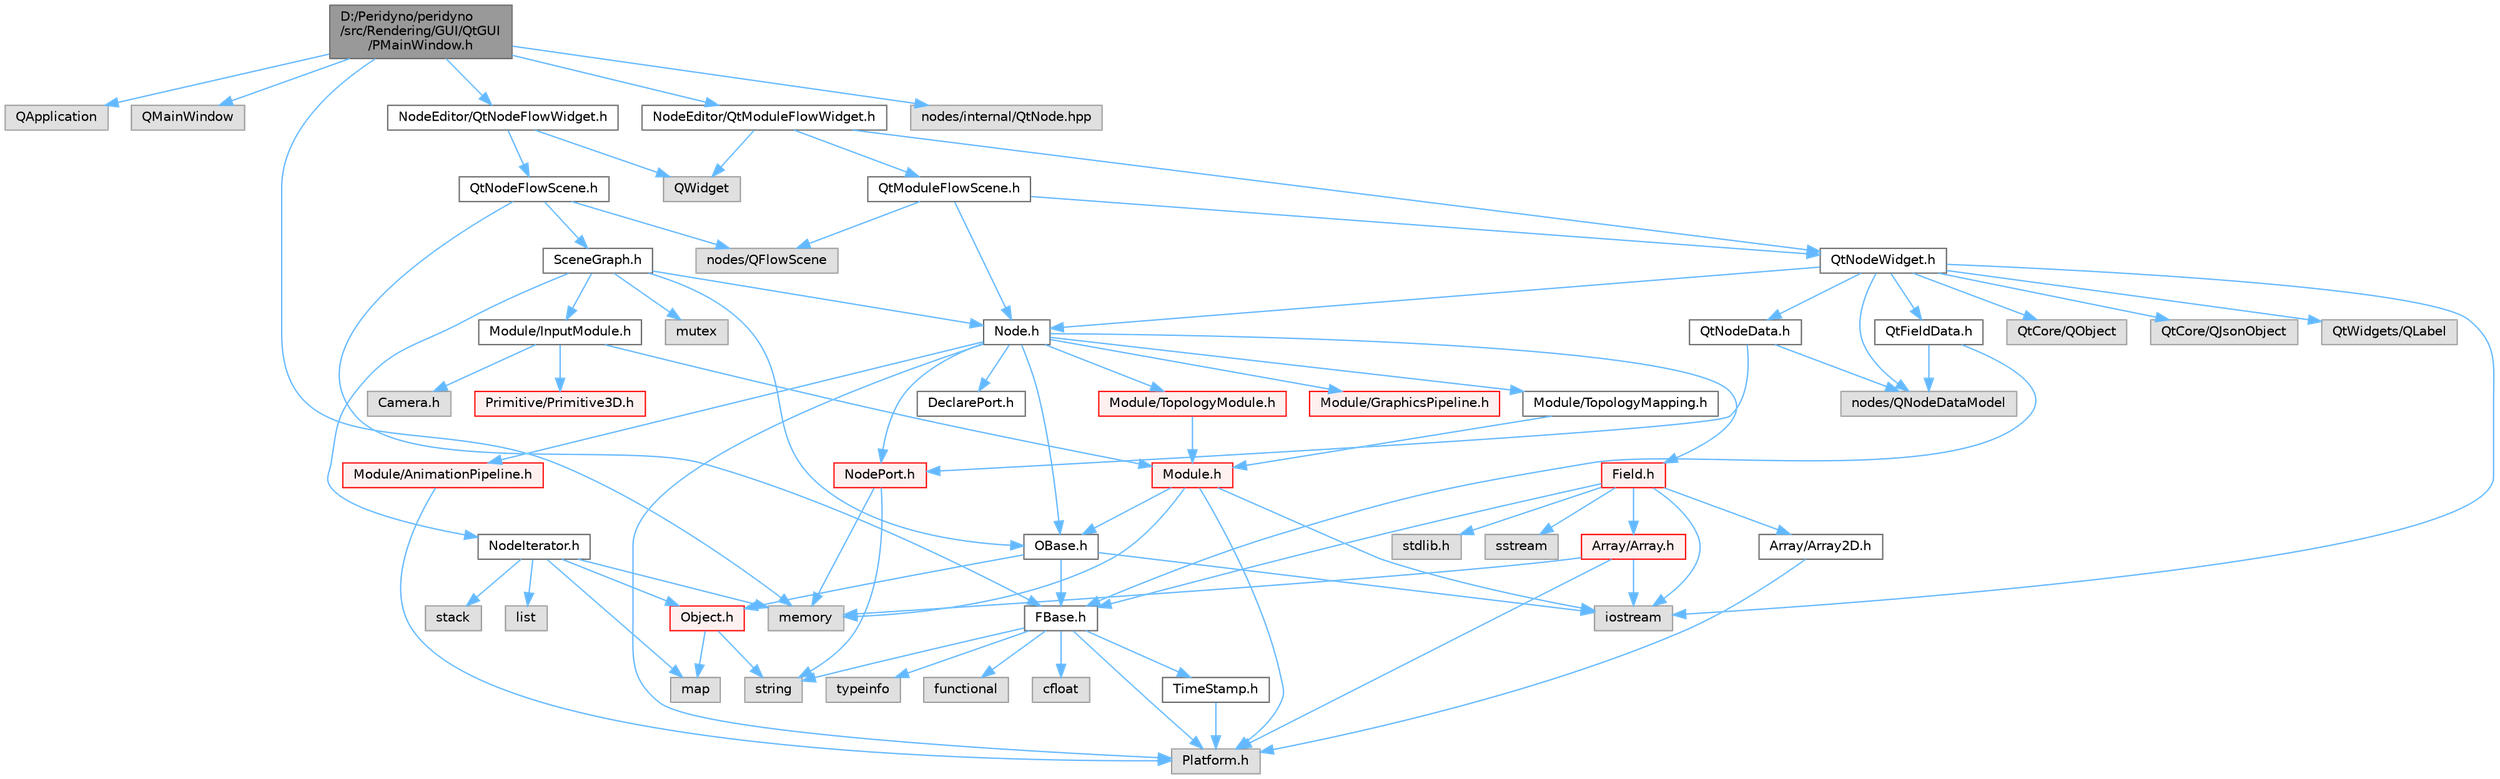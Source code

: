 digraph "D:/Peridyno/peridyno/src/Rendering/GUI/QtGUI/PMainWindow.h"
{
 // LATEX_PDF_SIZE
  bgcolor="transparent";
  edge [fontname=Helvetica,fontsize=10,labelfontname=Helvetica,labelfontsize=10];
  node [fontname=Helvetica,fontsize=10,shape=box,height=0.2,width=0.4];
  Node1 [id="Node000001",label="D:/Peridyno/peridyno\l/src/Rendering/GUI/QtGUI\l/PMainWindow.h",height=0.2,width=0.4,color="gray40", fillcolor="grey60", style="filled", fontcolor="black",tooltip=" "];
  Node1 -> Node2 [id="edge1_Node000001_Node000002",color="steelblue1",style="solid",tooltip=" "];
  Node2 [id="Node000002",label="QApplication",height=0.2,width=0.4,color="grey60", fillcolor="#E0E0E0", style="filled",tooltip=" "];
  Node1 -> Node3 [id="edge2_Node000001_Node000003",color="steelblue1",style="solid",tooltip=" "];
  Node3 [id="Node000003",label="QMainWindow",height=0.2,width=0.4,color="grey60", fillcolor="#E0E0E0", style="filled",tooltip=" "];
  Node1 -> Node4 [id="edge3_Node000001_Node000004",color="steelblue1",style="solid",tooltip=" "];
  Node4 [id="Node000004",label="memory",height=0.2,width=0.4,color="grey60", fillcolor="#E0E0E0", style="filled",tooltip=" "];
  Node1 -> Node5 [id="edge4_Node000001_Node000005",color="steelblue1",style="solid",tooltip=" "];
  Node5 [id="Node000005",label="NodeEditor/QtNodeFlowWidget.h",height=0.2,width=0.4,color="grey40", fillcolor="white", style="filled",URL="$_qt_node_flow_widget_8h.html",tooltip=" "];
  Node5 -> Node6 [id="edge5_Node000005_Node000006",color="steelblue1",style="solid",tooltip=" "];
  Node6 [id="Node000006",label="QWidget",height=0.2,width=0.4,color="grey60", fillcolor="#E0E0E0", style="filled",tooltip=" "];
  Node5 -> Node7 [id="edge6_Node000005_Node000007",color="steelblue1",style="solid",tooltip=" "];
  Node7 [id="Node000007",label="QtNodeFlowScene.h",height=0.2,width=0.4,color="grey40", fillcolor="white", style="filled",URL="$_qt_node_flow_scene_8h.html",tooltip=" "];
  Node7 -> Node8 [id="edge7_Node000007_Node000008",color="steelblue1",style="solid",tooltip=" "];
  Node8 [id="Node000008",label="nodes/QFlowScene",height=0.2,width=0.4,color="grey60", fillcolor="#E0E0E0", style="filled",tooltip=" "];
  Node7 -> Node9 [id="edge8_Node000007_Node000009",color="steelblue1",style="solid",tooltip=" "];
  Node9 [id="Node000009",label="SceneGraph.h",height=0.2,width=0.4,color="grey40", fillcolor="white", style="filled",URL="$_scene_graph_8h.html",tooltip=" "];
  Node9 -> Node10 [id="edge9_Node000009_Node000010",color="steelblue1",style="solid",tooltip=" "];
  Node10 [id="Node000010",label="OBase.h",height=0.2,width=0.4,color="grey40", fillcolor="white", style="filled",URL="$_o_base_8h.html",tooltip=" "];
  Node10 -> Node11 [id="edge10_Node000010_Node000011",color="steelblue1",style="solid",tooltip=" "];
  Node11 [id="Node000011",label="iostream",height=0.2,width=0.4,color="grey60", fillcolor="#E0E0E0", style="filled",tooltip=" "];
  Node10 -> Node12 [id="edge11_Node000010_Node000012",color="steelblue1",style="solid",tooltip=" "];
  Node12 [id="Node000012",label="FBase.h",height=0.2,width=0.4,color="grey40", fillcolor="white", style="filled",URL="$_f_base_8h.html",tooltip=" "];
  Node12 -> Node13 [id="edge12_Node000012_Node000013",color="steelblue1",style="solid",tooltip=" "];
  Node13 [id="Node000013",label="Platform.h",height=0.2,width=0.4,color="grey60", fillcolor="#E0E0E0", style="filled",tooltip=" "];
  Node12 -> Node14 [id="edge13_Node000012_Node000014",color="steelblue1",style="solid",tooltip=" "];
  Node14 [id="Node000014",label="TimeStamp.h",height=0.2,width=0.4,color="grey40", fillcolor="white", style="filled",URL="$_time_stamp_8h.html",tooltip=" "];
  Node14 -> Node13 [id="edge14_Node000014_Node000013",color="steelblue1",style="solid",tooltip=" "];
  Node12 -> Node15 [id="edge15_Node000012_Node000015",color="steelblue1",style="solid",tooltip=" "];
  Node15 [id="Node000015",label="typeinfo",height=0.2,width=0.4,color="grey60", fillcolor="#E0E0E0", style="filled",tooltip=" "];
  Node12 -> Node16 [id="edge16_Node000012_Node000016",color="steelblue1",style="solid",tooltip=" "];
  Node16 [id="Node000016",label="string",height=0.2,width=0.4,color="grey60", fillcolor="#E0E0E0", style="filled",tooltip=" "];
  Node12 -> Node17 [id="edge17_Node000012_Node000017",color="steelblue1",style="solid",tooltip=" "];
  Node17 [id="Node000017",label="functional",height=0.2,width=0.4,color="grey60", fillcolor="#E0E0E0", style="filled",tooltip=" "];
  Node12 -> Node18 [id="edge18_Node000012_Node000018",color="steelblue1",style="solid",tooltip=" "];
  Node18 [id="Node000018",label="cfloat",height=0.2,width=0.4,color="grey60", fillcolor="#E0E0E0", style="filled",tooltip=" "];
  Node10 -> Node19 [id="edge19_Node000010_Node000019",color="steelblue1",style="solid",tooltip=" "];
  Node19 [id="Node000019",label="Object.h",height=0.2,width=0.4,color="red", fillcolor="#FFF0F0", style="filled",URL="$_object_8h.html",tooltip=" "];
  Node19 -> Node16 [id="edge20_Node000019_Node000016",color="steelblue1",style="solid",tooltip=" "];
  Node19 -> Node21 [id="edge21_Node000019_Node000021",color="steelblue1",style="solid",tooltip=" "];
  Node21 [id="Node000021",label="map",height=0.2,width=0.4,color="grey60", fillcolor="#E0E0E0", style="filled",tooltip=" "];
  Node9 -> Node22 [id="edge22_Node000009_Node000022",color="steelblue1",style="solid",tooltip=" "];
  Node22 [id="Node000022",label="Node.h",height=0.2,width=0.4,color="grey40", fillcolor="white", style="filled",URL="$_node_8h.html",tooltip=" "];
  Node22 -> Node10 [id="edge23_Node000022_Node000010",color="steelblue1",style="solid",tooltip=" "];
  Node22 -> Node23 [id="edge24_Node000022_Node000023",color="steelblue1",style="solid",tooltip=" "];
  Node23 [id="Node000023",label="Field.h",height=0.2,width=0.4,color="red", fillcolor="#FFF0F0", style="filled",URL="$_field_8h.html",tooltip=" "];
  Node23 -> Node11 [id="edge25_Node000023_Node000011",color="steelblue1",style="solid",tooltip=" "];
  Node23 -> Node24 [id="edge26_Node000023_Node000024",color="steelblue1",style="solid",tooltip=" "];
  Node24 [id="Node000024",label="stdlib.h",height=0.2,width=0.4,color="grey60", fillcolor="#E0E0E0", style="filled",tooltip=" "];
  Node23 -> Node25 [id="edge27_Node000023_Node000025",color="steelblue1",style="solid",tooltip=" "];
  Node25 [id="Node000025",label="sstream",height=0.2,width=0.4,color="grey60", fillcolor="#E0E0E0", style="filled",tooltip=" "];
  Node23 -> Node12 [id="edge28_Node000023_Node000012",color="steelblue1",style="solid",tooltip=" "];
  Node23 -> Node26 [id="edge29_Node000023_Node000026",color="steelblue1",style="solid",tooltip=" "];
  Node26 [id="Node000026",label="Array/Array.h",height=0.2,width=0.4,color="red", fillcolor="#FFF0F0", style="filled",URL="$_array_8h.html",tooltip=" "];
  Node26 -> Node13 [id="edge30_Node000026_Node000013",color="steelblue1",style="solid",tooltip=" "];
  Node26 -> Node11 [id="edge31_Node000026_Node000011",color="steelblue1",style="solid",tooltip=" "];
  Node26 -> Node4 [id="edge32_Node000026_Node000004",color="steelblue1",style="solid",tooltip=" "];
  Node23 -> Node31 [id="edge33_Node000023_Node000031",color="steelblue1",style="solid",tooltip=" "];
  Node31 [id="Node000031",label="Array/Array2D.h",height=0.2,width=0.4,color="grey40", fillcolor="white", style="filled",URL="$_array2_d_8h.html",tooltip=" "];
  Node31 -> Node13 [id="edge34_Node000031_Node000013",color="steelblue1",style="solid",tooltip=" "];
  Node22 -> Node13 [id="edge35_Node000022_Node000013",color="steelblue1",style="solid",tooltip=" "];
  Node22 -> Node75 [id="edge36_Node000022_Node000075",color="steelblue1",style="solid",tooltip=" "];
  Node75 [id="Node000075",label="DeclarePort.h",height=0.2,width=0.4,color="grey40", fillcolor="white", style="filled",URL="$_declare_port_8h.html",tooltip=" "];
  Node22 -> Node76 [id="edge37_Node000022_Node000076",color="steelblue1",style="solid",tooltip=" "];
  Node76 [id="Node000076",label="NodePort.h",height=0.2,width=0.4,color="red", fillcolor="#FFF0F0", style="filled",URL="$_node_port_8h.html",tooltip=" "];
  Node76 -> Node16 [id="edge38_Node000076_Node000016",color="steelblue1",style="solid",tooltip=" "];
  Node76 -> Node4 [id="edge39_Node000076_Node000004",color="steelblue1",style="solid",tooltip=" "];
  Node22 -> Node77 [id="edge40_Node000022_Node000077",color="steelblue1",style="solid",tooltip=" "];
  Node77 [id="Node000077",label="Module/TopologyModule.h",height=0.2,width=0.4,color="red", fillcolor="#FFF0F0", style="filled",URL="$_topology_module_8h.html",tooltip=" "];
  Node77 -> Node78 [id="edge41_Node000077_Node000078",color="steelblue1",style="solid",tooltip=" "];
  Node78 [id="Node000078",label="Module.h",height=0.2,width=0.4,color="red", fillcolor="#FFF0F0", style="filled",URL="$_module_8h.html",tooltip=" "];
  Node78 -> Node13 [id="edge42_Node000078_Node000013",color="steelblue1",style="solid",tooltip=" "];
  Node78 -> Node4 [id="edge43_Node000078_Node000004",color="steelblue1",style="solid",tooltip=" "];
  Node78 -> Node11 [id="edge44_Node000078_Node000011",color="steelblue1",style="solid",tooltip=" "];
  Node78 -> Node10 [id="edge45_Node000078_Node000010",color="steelblue1",style="solid",tooltip=" "];
  Node22 -> Node98 [id="edge46_Node000022_Node000098",color="steelblue1",style="solid",tooltip=" "];
  Node98 [id="Node000098",label="Module/TopologyMapping.h",height=0.2,width=0.4,color="grey40", fillcolor="white", style="filled",URL="$_topology_mapping_8h.html",tooltip=" "];
  Node98 -> Node78 [id="edge47_Node000098_Node000078",color="steelblue1",style="solid",tooltip=" "];
  Node22 -> Node99 [id="edge48_Node000022_Node000099",color="steelblue1",style="solid",tooltip=" "];
  Node99 [id="Node000099",label="Module/AnimationPipeline.h",height=0.2,width=0.4,color="red", fillcolor="#FFF0F0", style="filled",URL="$_animation_pipeline_8h.html",tooltip=" "];
  Node99 -> Node13 [id="edge49_Node000099_Node000013",color="steelblue1",style="solid",tooltip=" "];
  Node22 -> Node101 [id="edge50_Node000022_Node000101",color="steelblue1",style="solid",tooltip=" "];
  Node101 [id="Node000101",label="Module/GraphicsPipeline.h",height=0.2,width=0.4,color="red", fillcolor="#FFF0F0", style="filled",URL="$_graphics_pipeline_8h.html",tooltip=" "];
  Node9 -> Node102 [id="edge51_Node000009_Node000102",color="steelblue1",style="solid",tooltip=" "];
  Node102 [id="Node000102",label="NodeIterator.h",height=0.2,width=0.4,color="grey40", fillcolor="white", style="filled",URL="$_node_iterator_8h.html",tooltip=" "];
  Node102 -> Node103 [id="edge52_Node000102_Node000103",color="steelblue1",style="solid",tooltip=" "];
  Node103 [id="Node000103",label="stack",height=0.2,width=0.4,color="grey60", fillcolor="#E0E0E0", style="filled",tooltip=" "];
  Node102 -> Node104 [id="edge53_Node000102_Node000104",color="steelblue1",style="solid",tooltip=" "];
  Node104 [id="Node000104",label="list",height=0.2,width=0.4,color="grey60", fillcolor="#E0E0E0", style="filled",tooltip=" "];
  Node102 -> Node21 [id="edge54_Node000102_Node000021",color="steelblue1",style="solid",tooltip=" "];
  Node102 -> Node4 [id="edge55_Node000102_Node000004",color="steelblue1",style="solid",tooltip=" "];
  Node102 -> Node19 [id="edge56_Node000102_Node000019",color="steelblue1",style="solid",tooltip=" "];
  Node9 -> Node105 [id="edge57_Node000009_Node000105",color="steelblue1",style="solid",tooltip=" "];
  Node105 [id="Node000105",label="Module/InputModule.h",height=0.2,width=0.4,color="grey40", fillcolor="white", style="filled",URL="$_input_module_8h.html",tooltip=" "];
  Node105 -> Node78 [id="edge58_Node000105_Node000078",color="steelblue1",style="solid",tooltip=" "];
  Node105 -> Node106 [id="edge59_Node000105_Node000106",color="steelblue1",style="solid",tooltip=" "];
  Node106 [id="Node000106",label="Camera.h",height=0.2,width=0.4,color="grey60", fillcolor="#E0E0E0", style="filled",tooltip=" "];
  Node105 -> Node107 [id="edge60_Node000105_Node000107",color="steelblue1",style="solid",tooltip=" "];
  Node107 [id="Node000107",label="Primitive/Primitive3D.h",height=0.2,width=0.4,color="red", fillcolor="#FFF0F0", style="filled",URL="$_primitive3_d_8h.html",tooltip=" "];
  Node9 -> Node80 [id="edge61_Node000009_Node000080",color="steelblue1",style="solid",tooltip=" "];
  Node80 [id="Node000080",label="mutex",height=0.2,width=0.4,color="grey60", fillcolor="#E0E0E0", style="filled",tooltip=" "];
  Node7 -> Node12 [id="edge62_Node000007_Node000012",color="steelblue1",style="solid",tooltip=" "];
  Node1 -> Node111 [id="edge63_Node000001_Node000111",color="steelblue1",style="solid",tooltip=" "];
  Node111 [id="Node000111",label="NodeEditor/QtModuleFlowWidget.h",height=0.2,width=0.4,color="grey40", fillcolor="white", style="filled",URL="$_qt_module_flow_widget_8h.html",tooltip=" "];
  Node111 -> Node6 [id="edge64_Node000111_Node000006",color="steelblue1",style="solid",tooltip=" "];
  Node111 -> Node112 [id="edge65_Node000111_Node000112",color="steelblue1",style="solid",tooltip=" "];
  Node112 [id="Node000112",label="QtModuleFlowScene.h",height=0.2,width=0.4,color="grey40", fillcolor="white", style="filled",URL="$_qt_module_flow_scene_8h.html",tooltip=" "];
  Node112 -> Node8 [id="edge66_Node000112_Node000008",color="steelblue1",style="solid",tooltip=" "];
  Node112 -> Node22 [id="edge67_Node000112_Node000022",color="steelblue1",style="solid",tooltip=" "];
  Node112 -> Node113 [id="edge68_Node000112_Node000113",color="steelblue1",style="solid",tooltip=" "];
  Node113 [id="Node000113",label="QtNodeWidget.h",height=0.2,width=0.4,color="grey40", fillcolor="white", style="filled",URL="$_qt_node_widget_8h.html",tooltip=" "];
  Node113 -> Node114 [id="edge69_Node000113_Node000114",color="steelblue1",style="solid",tooltip=" "];
  Node114 [id="Node000114",label="QtCore/QObject",height=0.2,width=0.4,color="grey60", fillcolor="#E0E0E0", style="filled",tooltip=" "];
  Node113 -> Node115 [id="edge70_Node000113_Node000115",color="steelblue1",style="solid",tooltip=" "];
  Node115 [id="Node000115",label="QtCore/QJsonObject",height=0.2,width=0.4,color="grey60", fillcolor="#E0E0E0", style="filled",tooltip=" "];
  Node113 -> Node116 [id="edge71_Node000113_Node000116",color="steelblue1",style="solid",tooltip=" "];
  Node116 [id="Node000116",label="QtWidgets/QLabel",height=0.2,width=0.4,color="grey60", fillcolor="#E0E0E0", style="filled",tooltip=" "];
  Node113 -> Node117 [id="edge72_Node000113_Node000117",color="steelblue1",style="solid",tooltip=" "];
  Node117 [id="Node000117",label="nodes/QNodeDataModel",height=0.2,width=0.4,color="grey60", fillcolor="#E0E0E0", style="filled",tooltip=" "];
  Node113 -> Node22 [id="edge73_Node000113_Node000022",color="steelblue1",style="solid",tooltip=" "];
  Node113 -> Node118 [id="edge74_Node000113_Node000118",color="steelblue1",style="solid",tooltip=" "];
  Node118 [id="Node000118",label="QtNodeData.h",height=0.2,width=0.4,color="grey40", fillcolor="white", style="filled",URL="$_qt_node_data_8h.html",tooltip=" "];
  Node118 -> Node117 [id="edge75_Node000118_Node000117",color="steelblue1",style="solid",tooltip=" "];
  Node118 -> Node76 [id="edge76_Node000118_Node000076",color="steelblue1",style="solid",tooltip=" "];
  Node113 -> Node119 [id="edge77_Node000113_Node000119",color="steelblue1",style="solid",tooltip=" "];
  Node119 [id="Node000119",label="QtFieldData.h",height=0.2,width=0.4,color="grey40", fillcolor="white", style="filled",URL="$_qt_field_data_8h.html",tooltip=" "];
  Node119 -> Node117 [id="edge78_Node000119_Node000117",color="steelblue1",style="solid",tooltip=" "];
  Node119 -> Node12 [id="edge79_Node000119_Node000012",color="steelblue1",style="solid",tooltip=" "];
  Node113 -> Node11 [id="edge80_Node000113_Node000011",color="steelblue1",style="solid",tooltip=" "];
  Node111 -> Node113 [id="edge81_Node000111_Node000113",color="steelblue1",style="solid",tooltip=" "];
  Node1 -> Node120 [id="edge82_Node000001_Node000120",color="steelblue1",style="solid",tooltip=" "];
  Node120 [id="Node000120",label="nodes/internal/QtNode.hpp",height=0.2,width=0.4,color="grey60", fillcolor="#E0E0E0", style="filled",tooltip=" "];
}

